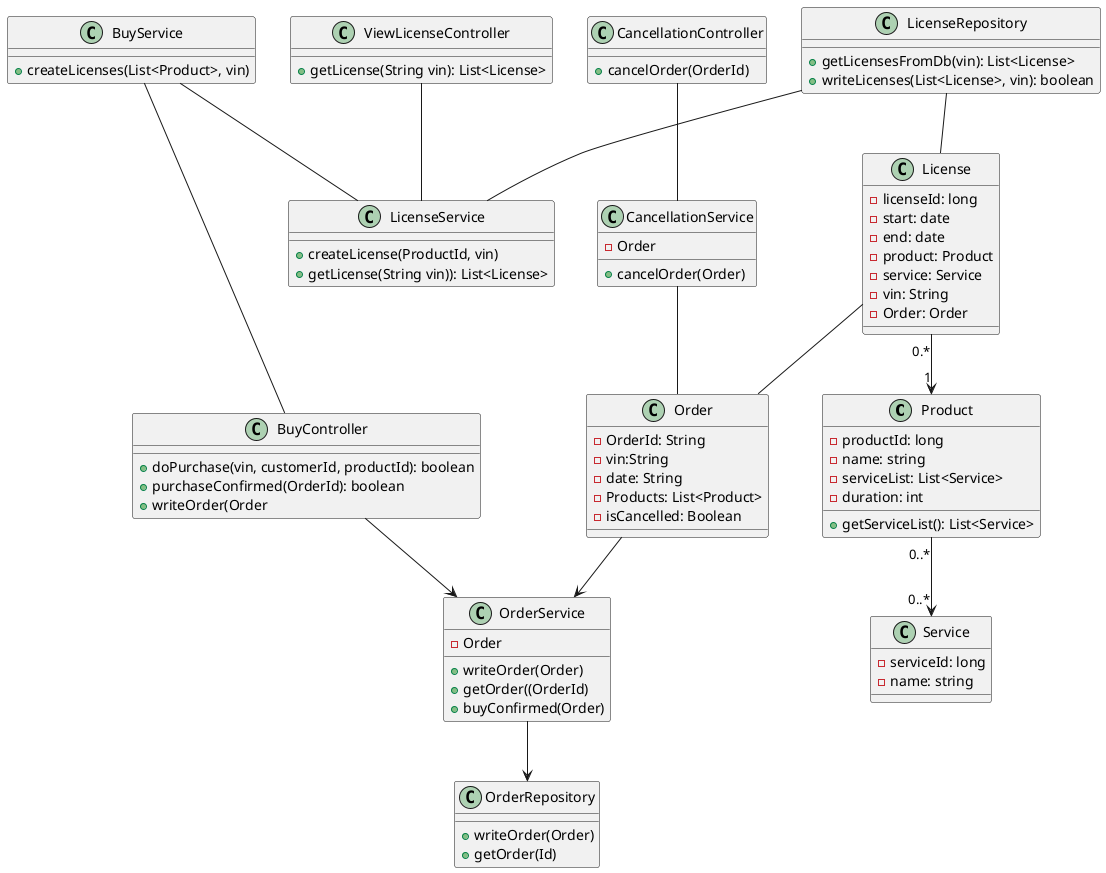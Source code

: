 @startuml

class Product {
    - productId: long
    - name: string
    - serviceList: List<Service>
    - duration: int
    + getServiceList(): List<Service>

}

class Service {
    - serviceId: long
    - name: string

}


class License {
    - licenseId: long
    - start: date
    - end: date
    - product: Product
    - service: Service
    - vin: String
    - Order: Order
}

class LicenseRepository{

    +getLicensesFromDb(vin): List<License>
    +writeLicenses(List<License>, vin): boolean

}

class ViewLicenseController {
    + getLicense(String vin): List<License>
}

class BuyController {

    + doPurchase(vin, customerId, productId): boolean
    + purchaseConfirmed(OrderId): boolean
    + writeOrder(Order
}
class CancellationController{
+ cancelOrder(OrderId)
}
CancellationController -- CancellationService
class CancellationService{
- Order
+cancelOrder(Order)
}
CancellationService -- Order
class OrderRepository{
+writeOrder(Order)
+getOrder(Id)
}

class Order{
-OrderId: String
-vin:String
-date: String
-Products: List<Product>
    - isCancelled: Boolean


}

class OrderService{
    -Order
    +writeOrder(Order)
    +getOrder((OrderId)
    +buyConfirmed(Order)
}

class LicenseService{

    + createLicense(ProductId, vin)
    + getLicense(String vin)): List<License>

}

class BuyService {

    +createLicenses(List<Product>, vin)
}

LicenseRepository-- License
LicenseRepository -- LicenseService
BuyService -- LicenseService
ViewLicenseController -- LicenseService
BuyController --> OrderService

BuyService -- BuyController
License -- Order

License "0.*" --> "1"Product
Product "0..*" --> "0..*" Service
OrderService --> OrderRepository
Order --> OrderService
@enduml



